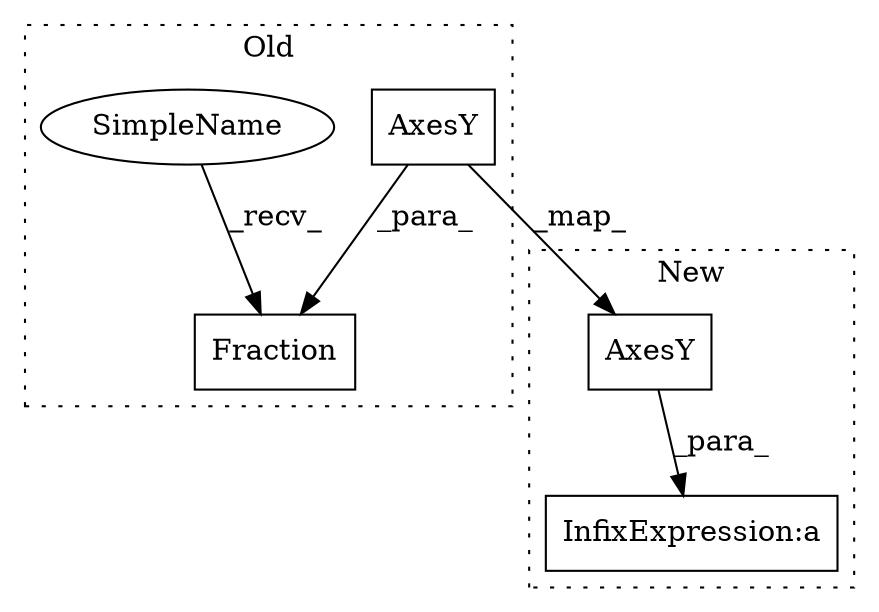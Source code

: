 digraph G {
subgraph cluster0 {
1 [label="AxesY" a="32" s="475,483" l="6,1" shape="box"];
4 [label="Fraction" a="32" s="457,484" l="9,1" shape="box"];
5 [label="SimpleName" a="42" s="452" l="4" shape="ellipse"];
label = "Old";
style="dotted";
}
subgraph cluster1 {
2 [label="AxesY" a="32" s="464,472" l="6,1" shape="box"];
3 [label="InfixExpression:a" a="27" s="456" l="3" shape="box"];
label = "New";
style="dotted";
}
1 -> 2 [label="_map_"];
1 -> 4 [label="_para_"];
2 -> 3 [label="_para_"];
5 -> 4 [label="_recv_"];
}